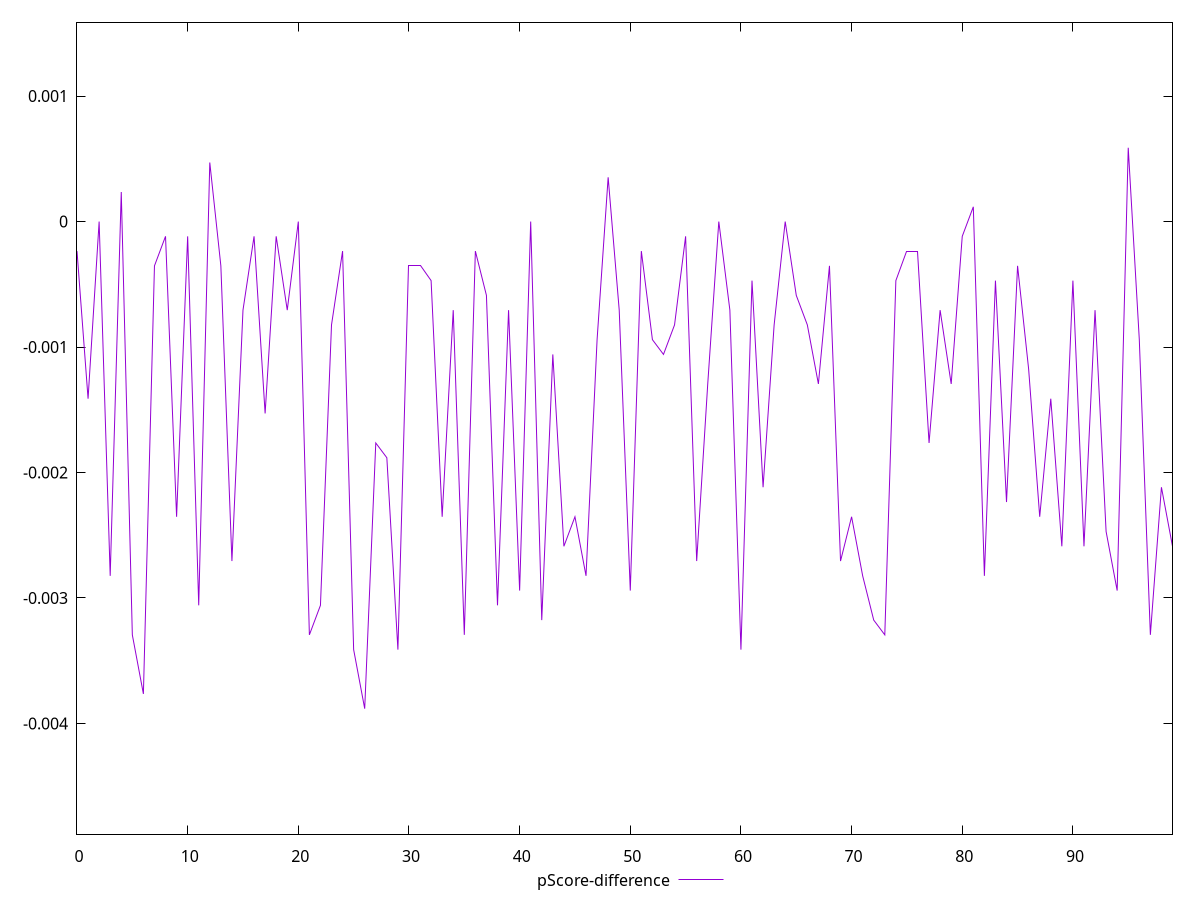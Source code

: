 reset

$pScoreDifference <<EOF
0 -0.00023529411764705577
1 -0.0014117647058823901
2 0
3 -0.0028235294117647247
4 0.00023529411764705577
5 -0.0032941176470588363
6 -0.003764705882352948
7 -0.0003529411764706114
8 -0.00011764705882355564
9 -0.002352941176470613
10 -0.00011764705882355564
11 -0.0030588235294117805
12 0.00047058823529411153
13 -0.0003529411764706114
14 -0.0027058823529412246
15 -0.0007058823529412228
16 -0.00011764705882355564
17 -0.0015294117647058902
18 -0.00011764705882355564
19 -0.0007058823529412228
20 0
21 -0.0032941176470588363
22 -0.0030588235294117805
23 -0.0008235294117647229
24 -0.00023529411764705577
25 -0.0034117647058823364
26 -0.0038823529411765034
27 -0.001764705882352946
28 -0.0018823529411765016
29 -0.0034117647058823364
30 -0.0003529411764706114
31 -0.0003529411764706114
32 -0.00047058823529411153
33 -0.002352941176470613
34 -0.0007058823529412228
35 -0.0032941176470588363
36 -0.00023529411764705577
37 -0.0005882352941176672
38 -0.0030588235294117805
39 -0.0007058823529412228
40 -0.002941176470588225
41 0
42 -0.003176470588235336
43 -0.0010588235294117787
44 -0.002588235294117669
45 -0.002352941176470613
46 -0.0028235294117647247
47 -0.0009411764705882231
48 0.0003529411764705559
49 -0.0007058823529412228
50 -0.002941176470588225
51 -0.00023529411764705577
52 -0.0009411764705882231
53 -0.0010588235294117787
54 -0.0008235294117647229
55 -0.00011764705882355564
56 -0.0027058823529412246
57 -0.0012941176470588345
58 0
59 -0.0007058823529412228
60 -0.0034117647058823364
61 -0.00047058823529411153
62 -0.0021176470588235574
63 -0.0008235294117647229
64 0
65 -0.0005882352941176672
66 -0.0008235294117647229
67 -0.0012941176470588345
68 -0.0003529411764706114
69 -0.0027058823529412246
70 -0.002352941176470613
71 -0.0028235294117647247
72 -0.003176470588235336
73 -0.0032941176470588363
74 -0.00047058823529411153
75 -0.00023529411764705577
76 -0.00023529411764705577
77 -0.001764705882352946
78 -0.0007058823529412228
79 -0.0012941176470588345
80 -0.00011764705882355564
81 0.00011764705882350013
82 -0.0028235294117647247
83 -0.00047058823529411153
84 -0.0022352941176470575
85 -0.0003529411764706114
86 -0.0011764705882353343
87 -0.002352941176470613
88 -0.0014117647058823901
89 -0.002588235294117669
90 -0.00047058823529411153
91 -0.002588235294117669
92 -0.0007058823529412228
93 -0.0024705882352941133
94 -0.002941176470588225
95 0.0005882352941176117
96 -0.0009411764705882231
97 -0.0032941176470588363
98 -0.0021176470588235574
99 -0.002588235294117669
EOF

set key outside below
set xrange [0:99]
set yrange [-0.0048823529411765034:0.0015882352941176117]
set trange [-0.0048823529411765034:0.0015882352941176117]
set terminal svg size 640, 500 enhanced background rgb 'white'
set output "reports/report_00033_2021-03-01T14-23-16.841Z/render-blocking-resources/samples/astro-inner/pScore-difference/values.svg"

plot $pScoreDifference title "pScore-difference" with line

reset

